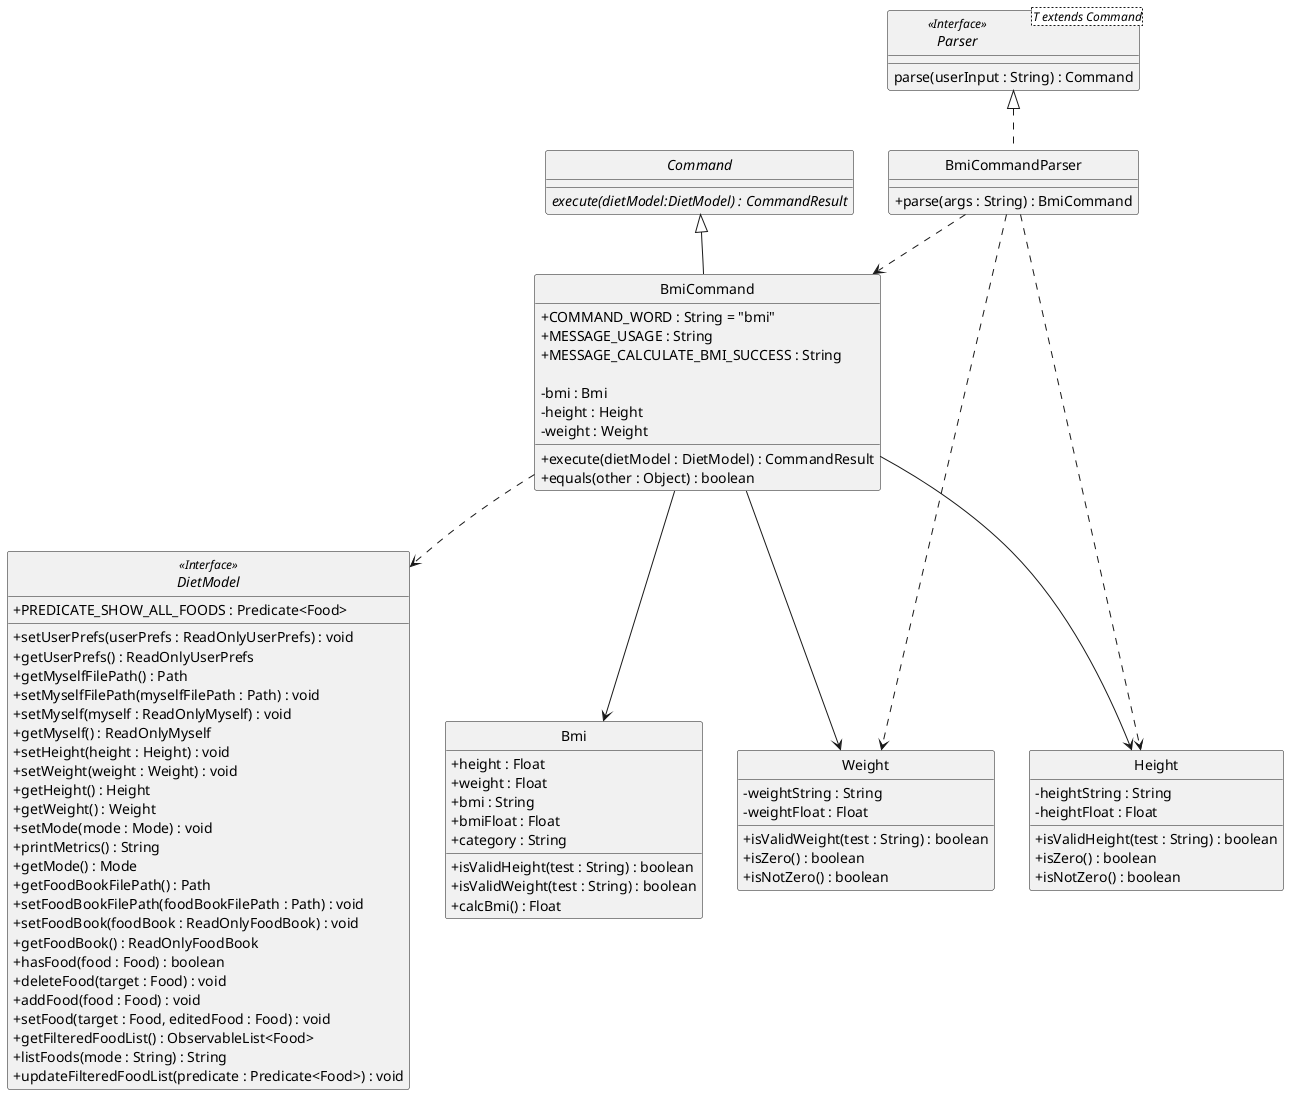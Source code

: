 @startuml
/' @author @jarrod-bob'/
/' Got inspiration and adapted
from https://github.com/AY1920S2-CS2103T-W12-1/main/blob/master/docs/images/DeliveredClassDiagram.png '/

skinparam backgroundColor #ffffff
skinparam classAttributeIconSize 0
hide circle

class BmiCommandParser implements Parser {
    /' Methods '/
    + parse(args : String) : BmiCommand
}

interface Parser<T extends Command> <<Interface>> {
    parse(userInput : String) : Command
}

abstract class Command {
    {abstract} execute(dietModel:DietModel) : CommandResult
}

class BmiCommand extends Command {
    /' Fields '/
    + COMMAND_WORD : String = "bmi"
    + MESSAGE_USAGE : String
    + MESSAGE_CALCULATE_BMI_SUCCESS : String

    - bmi : Bmi
    - height : Height
    - weight : Weight

    /' Methods '/
    + execute(dietModel : DietModel) : CommandResult
    + equals(other : Object) : boolean

}

interface DietModel <<Interface>> {
    + PREDICATE_SHOW_ALL_FOODS : Predicate<Food>

    + setUserPrefs(userPrefs : ReadOnlyUserPrefs) : void
    + getUserPrefs() : ReadOnlyUserPrefs
    + getMyselfFilePath() : Path
    + setMyselfFilePath(myselfFilePath : Path) : void
    + setMyself(myself : ReadOnlyMyself) : void
    + getMyself() : ReadOnlyMyself
    + setHeight(height : Height) : void
    + setWeight(weight : Weight) : void
    + getHeight() : Height
    + getWeight() : Weight
    + setMode(mode : Mode) : void
    + printMetrics() : String
    + getMode() : Mode
    + getFoodBookFilePath() : Path
    + setFoodBookFilePath(foodBookFilePath : Path) : void
    + setFoodBook(foodBook : ReadOnlyFoodBook) : void
    + getFoodBook() : ReadOnlyFoodBook
    + hasFood(food : Food) : boolean
    + deleteFood(target : Food) : void
    + addFood(food : Food) : void
    + setFood(target : Food, editedFood : Food) : void
    + getFilteredFoodList() : ObservableList<Food>
    + listFoods(mode : String) : String
    + updateFilteredFoodList(predicate : Predicate<Food>) : void
}


class Bmi {
    /' Fields '/
    + height : Float
    + weight : Float
    + bmi : String
    + bmiFloat : Float
    + category : String

    /' Methods '/
    + isValidHeight(test : String) : boolean
    + isValidWeight(test : String) : boolean
    + calcBmi() : Float
}

class Height {
    /' Fields '/
    - heightString : String
    - heightFloat : Float

    /' Methods '/
    + isValidHeight(test : String) : boolean
    + isZero() : boolean
    + isNotZero() : boolean
}

class Weight {
    /' Fields '/
    - weightString : String
    - weightFloat : Float

    /' Methods '/
    + isValidWeight(test : String) : boolean
    + isZero() : boolean
    + isNotZero() : boolean
}


BmiCommand ..> DietModel
BmiCommandParser ..> BmiCommand
BmiCommandParser ..> Height
BmiCommandParser ..> Weight
BmiCommand --> Height
BmiCommand --> Weight
BmiCommand --> Bmi


@enduml
